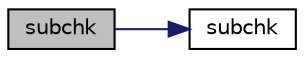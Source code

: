 digraph "subchk"
{
 // INTERACTIVE_SVG=YES
  edge [fontname="Helvetica",fontsize="10",labelfontname="Helvetica",labelfontsize="10"];
  node [fontname="Helvetica",fontsize="10",shape=record];
  rankdir="LR";
  Node35 [label="subchk",height=0.2,width=0.4,color="black", fillcolor="grey75", style="filled", fontcolor="black"];
  Node35 -> Node36 [color="midnightblue",fontsize="10",style="solid",fontname="Helvetica"];
  Node36 [label="subchk",height=0.2,width=0.4,color="black", fillcolor="white", style="filled",URL="$MOM__checksums_8F90.html#a11889addbbd6d0919cf61aa07fd30ae8"];
}
